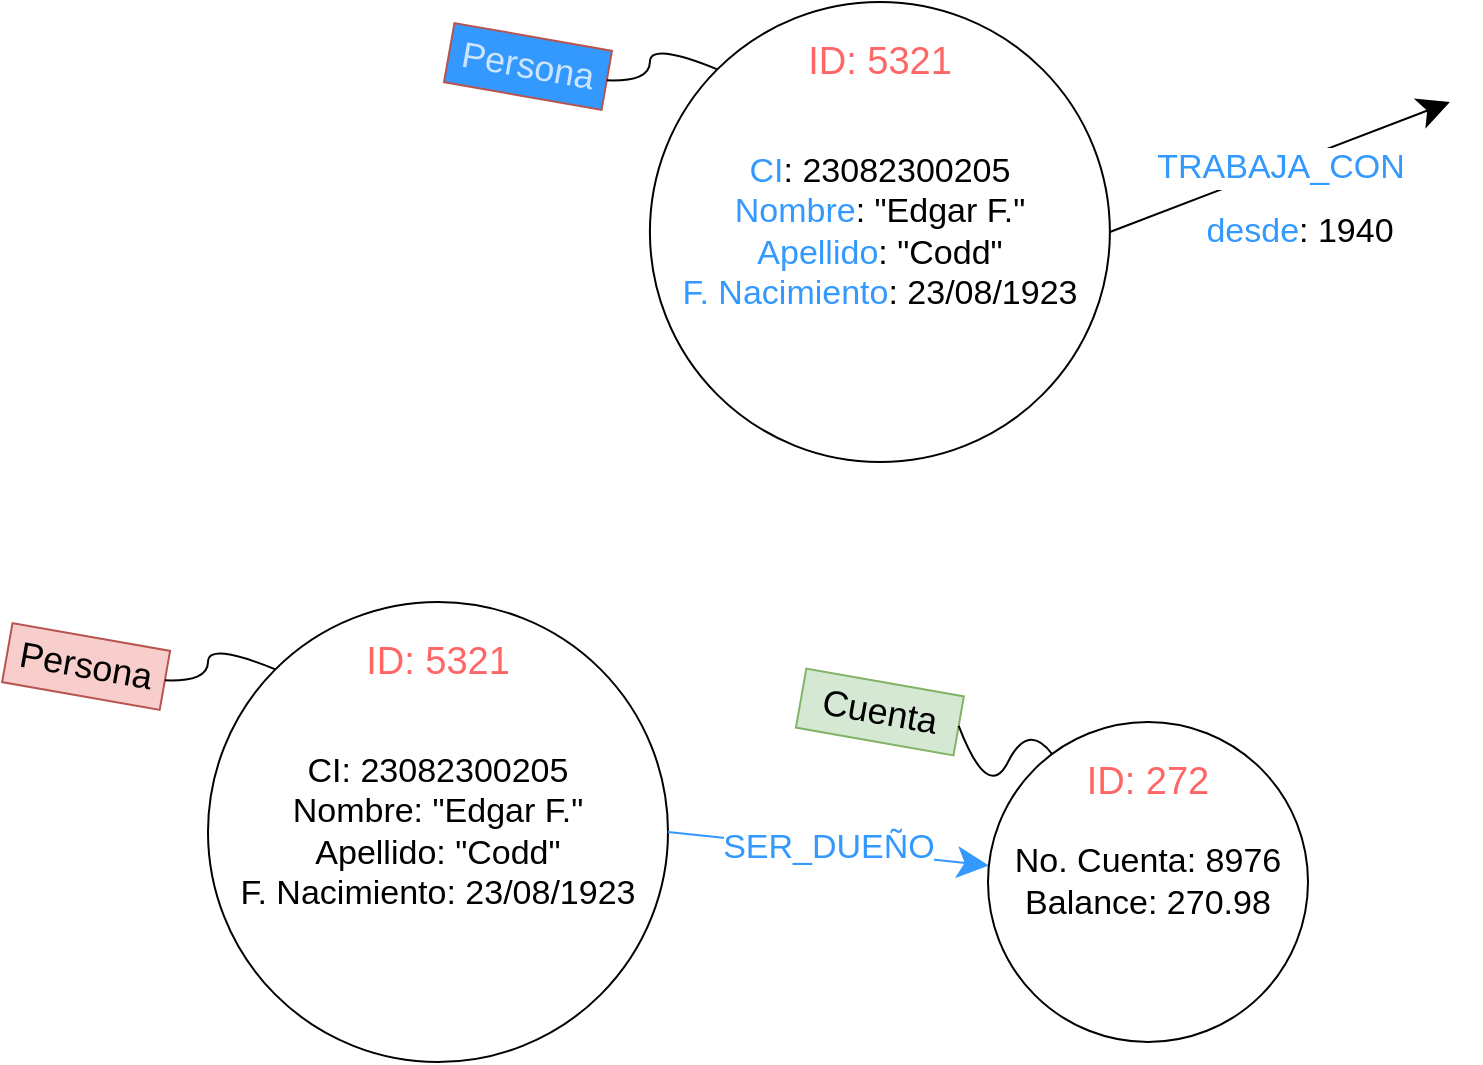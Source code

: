 <mxfile version="22.1.21" type="device">
  <diagram name="Page-1" id="szqaRRRsMiF8Z_E52jkz">
    <mxGraphModel dx="1804" dy="1717" grid="1" gridSize="10" guides="1" tooltips="1" connect="1" arrows="1" fold="1" page="1" pageScale="1" pageWidth="850" pageHeight="1100" math="0" shadow="0">
      <root>
        <mxCell id="0" />
        <mxCell id="1" parent="0" />
        <mxCell id="GHPj2EdhDwdEqbTnXlTS-1" value="CI:&amp;nbsp;23082300205&lt;br style=&quot;font-size: 17px;&quot;&gt;Nombre: &quot;Edgar F.&quot;&lt;br style=&quot;font-size: 17px;&quot;&gt;Apellido: &quot;Codd&quot;&lt;br style=&quot;font-size: 17px;&quot;&gt;F. Nacimiento: 23/08/1923" style="ellipse;whiteSpace=wrap;html=1;aspect=fixed;fontSize=17;" vertex="1" parent="1">
          <mxGeometry x="100" y="180" width="230" height="230" as="geometry" />
        </mxCell>
        <mxCell id="GHPj2EdhDwdEqbTnXlTS-5" value="Persona" style="text;html=1;strokeColor=#b85450;fillColor=#f8cecc;align=center;verticalAlign=middle;whiteSpace=wrap;overflow=hidden;rotation=10;fontSize=18;" vertex="1" parent="1">
          <mxGeometry x="-0.95" y="197.24" width="80" height="30" as="geometry" />
        </mxCell>
        <mxCell id="GHPj2EdhDwdEqbTnXlTS-6" value="" style="curved=1;endArrow=none;html=1;rounded=0;entryX=1;entryY=0.5;entryDx=0;entryDy=0;exitX=0;exitY=0;exitDx=0;exitDy=0;endFill=0;" edge="1" parent="1" source="GHPj2EdhDwdEqbTnXlTS-1" target="GHPj2EdhDwdEqbTnXlTS-5">
          <mxGeometry width="50" height="50" relative="1" as="geometry">
            <mxPoint x="280" y="350" as="sourcePoint" />
            <mxPoint x="330" y="300" as="targetPoint" />
            <Array as="points">
              <mxPoint x="100" y="200" />
              <mxPoint x="100" y="220" />
            </Array>
          </mxGeometry>
        </mxCell>
        <mxCell id="GHPj2EdhDwdEqbTnXlTS-8" value="ID: 5321" style="rounded=0;whiteSpace=wrap;html=1;strokeColor=none;fontColor=#FF6666;fontSize=19;" vertex="1" parent="1">
          <mxGeometry x="175" y="200" width="80" height="20" as="geometry" />
        </mxCell>
        <mxCell id="GHPj2EdhDwdEqbTnXlTS-12" value="&lt;font color=&quot;#3399ff&quot;&gt;CI&lt;/font&gt;:&amp;nbsp;23082300205&lt;br style=&quot;font-size: 17px;&quot;&gt;&lt;font color=&quot;#3399ff&quot;&gt;Nombre&lt;/font&gt;: &quot;Edgar F.&quot;&lt;br style=&quot;font-size: 17px;&quot;&gt;&lt;font color=&quot;#3399ff&quot;&gt;Apellido&lt;/font&gt;: &quot;Codd&quot;&lt;br style=&quot;font-size: 17px;&quot;&gt;&lt;font color=&quot;#3399ff&quot;&gt;F. Nacimiento&lt;/font&gt;: 23/08/1923" style="ellipse;whiteSpace=wrap;html=1;aspect=fixed;fontSize=17;" vertex="1" parent="1">
          <mxGeometry x="320.95" y="-120" width="230" height="230" as="geometry" />
        </mxCell>
        <mxCell id="GHPj2EdhDwdEqbTnXlTS-13" value="Persona" style="text;html=1;strokeColor=#b85450;fillColor=#3399FF;align=center;verticalAlign=middle;whiteSpace=wrap;overflow=hidden;rotation=10;fontSize=18;fontColor=#CCE5FF;" vertex="1" parent="1">
          <mxGeometry x="220" y="-102.76" width="80" height="30" as="geometry" />
        </mxCell>
        <mxCell id="GHPj2EdhDwdEqbTnXlTS-14" value="" style="curved=1;endArrow=none;html=1;rounded=0;entryX=1;entryY=0.5;entryDx=0;entryDy=0;exitX=0;exitY=0;exitDx=0;exitDy=0;endFill=0;" edge="1" parent="1" source="GHPj2EdhDwdEqbTnXlTS-12" target="GHPj2EdhDwdEqbTnXlTS-13">
          <mxGeometry width="50" height="50" relative="1" as="geometry">
            <mxPoint x="500.95" y="50" as="sourcePoint" />
            <mxPoint x="550.95" as="targetPoint" />
            <Array as="points">
              <mxPoint x="320.95" y="-100" />
              <mxPoint x="320.95" y="-80" />
            </Array>
          </mxGeometry>
        </mxCell>
        <mxCell id="GHPj2EdhDwdEqbTnXlTS-15" value="ID: 5321" style="rounded=0;whiteSpace=wrap;html=1;strokeColor=none;fontColor=#FF6666;fontSize=19;" vertex="1" parent="1">
          <mxGeometry x="395.95" y="-100" width="80" height="20" as="geometry" />
        </mxCell>
        <mxCell id="GHPj2EdhDwdEqbTnXlTS-16" value="SER_DUEÑO" style="endArrow=classic;html=1;rounded=0;exitX=1;exitY=0.5;exitDx=0;exitDy=0;endSize=13;fontSize=17;strokeColor=#3399FF;fontColor=#3399FF;" edge="1" parent="1" source="GHPj2EdhDwdEqbTnXlTS-1" target="GHPj2EdhDwdEqbTnXlTS-20">
          <mxGeometry width="50" height="50" relative="1" as="geometry">
            <mxPoint x="320" y="280" as="sourcePoint" />
            <mxPoint x="500" y="230" as="targetPoint" />
          </mxGeometry>
        </mxCell>
        <mxCell id="GHPj2EdhDwdEqbTnXlTS-18" value="TRABAJA_CON" style="endArrow=classic;html=1;rounded=0;exitX=1;exitY=0.5;exitDx=0;exitDy=0;endSize=13;fontSize=17;fontColor=#3399FF;" edge="1" parent="1">
          <mxGeometry width="50" height="50" relative="1" as="geometry">
            <mxPoint x="550.95" y="-5" as="sourcePoint" />
            <mxPoint x="720.95" y="-70" as="targetPoint" />
          </mxGeometry>
        </mxCell>
        <mxCell id="GHPj2EdhDwdEqbTnXlTS-19" value="&lt;font color=&quot;#3399ff&quot;&gt;desde&lt;/font&gt;: 1940" style="text;html=1;strokeColor=none;fillColor=none;align=center;verticalAlign=middle;whiteSpace=wrap;rounded=0;fontSize=17;" vertex="1" parent="1">
          <mxGeometry x="590.95" y="-20" width="110" height="30" as="geometry" />
        </mxCell>
        <mxCell id="GHPj2EdhDwdEqbTnXlTS-20" value="No. Cuenta: 8976&lt;br&gt;Balance: 270.98" style="ellipse;whiteSpace=wrap;html=1;aspect=fixed;fontSize=17;" vertex="1" parent="1">
          <mxGeometry x="490" y="240" width="160" height="160" as="geometry" />
        </mxCell>
        <mxCell id="GHPj2EdhDwdEqbTnXlTS-21" value="ID: 272" style="rounded=0;whiteSpace=wrap;html=1;strokeColor=none;fontColor=#FF6666;fontSize=19;" vertex="1" parent="1">
          <mxGeometry x="530" y="260" width="80" height="20" as="geometry" />
        </mxCell>
        <mxCell id="GHPj2EdhDwdEqbTnXlTS-22" value="Cuenta" style="text;html=1;strokeColor=#82b366;fillColor=#d5e8d4;align=center;verticalAlign=middle;whiteSpace=wrap;overflow=hidden;rotation=10;fontSize=18;" vertex="1" parent="1">
          <mxGeometry x="395.95" y="220" width="80" height="30" as="geometry" />
        </mxCell>
        <mxCell id="GHPj2EdhDwdEqbTnXlTS-23" value="" style="curved=1;endArrow=none;html=1;rounded=0;entryX=1;entryY=0.5;entryDx=0;entryDy=0;endFill=0;" edge="1" parent="1" target="GHPj2EdhDwdEqbTnXlTS-22" source="GHPj2EdhDwdEqbTnXlTS-20">
          <mxGeometry width="50" height="50" relative="1" as="geometry">
            <mxPoint x="490" y="216.76" as="sourcePoint" />
            <mxPoint x="686" y="302.76" as="targetPoint" />
            <Array as="points">
              <mxPoint x="510" y="240" />
              <mxPoint x="490" y="280" />
            </Array>
          </mxGeometry>
        </mxCell>
      </root>
    </mxGraphModel>
  </diagram>
</mxfile>
